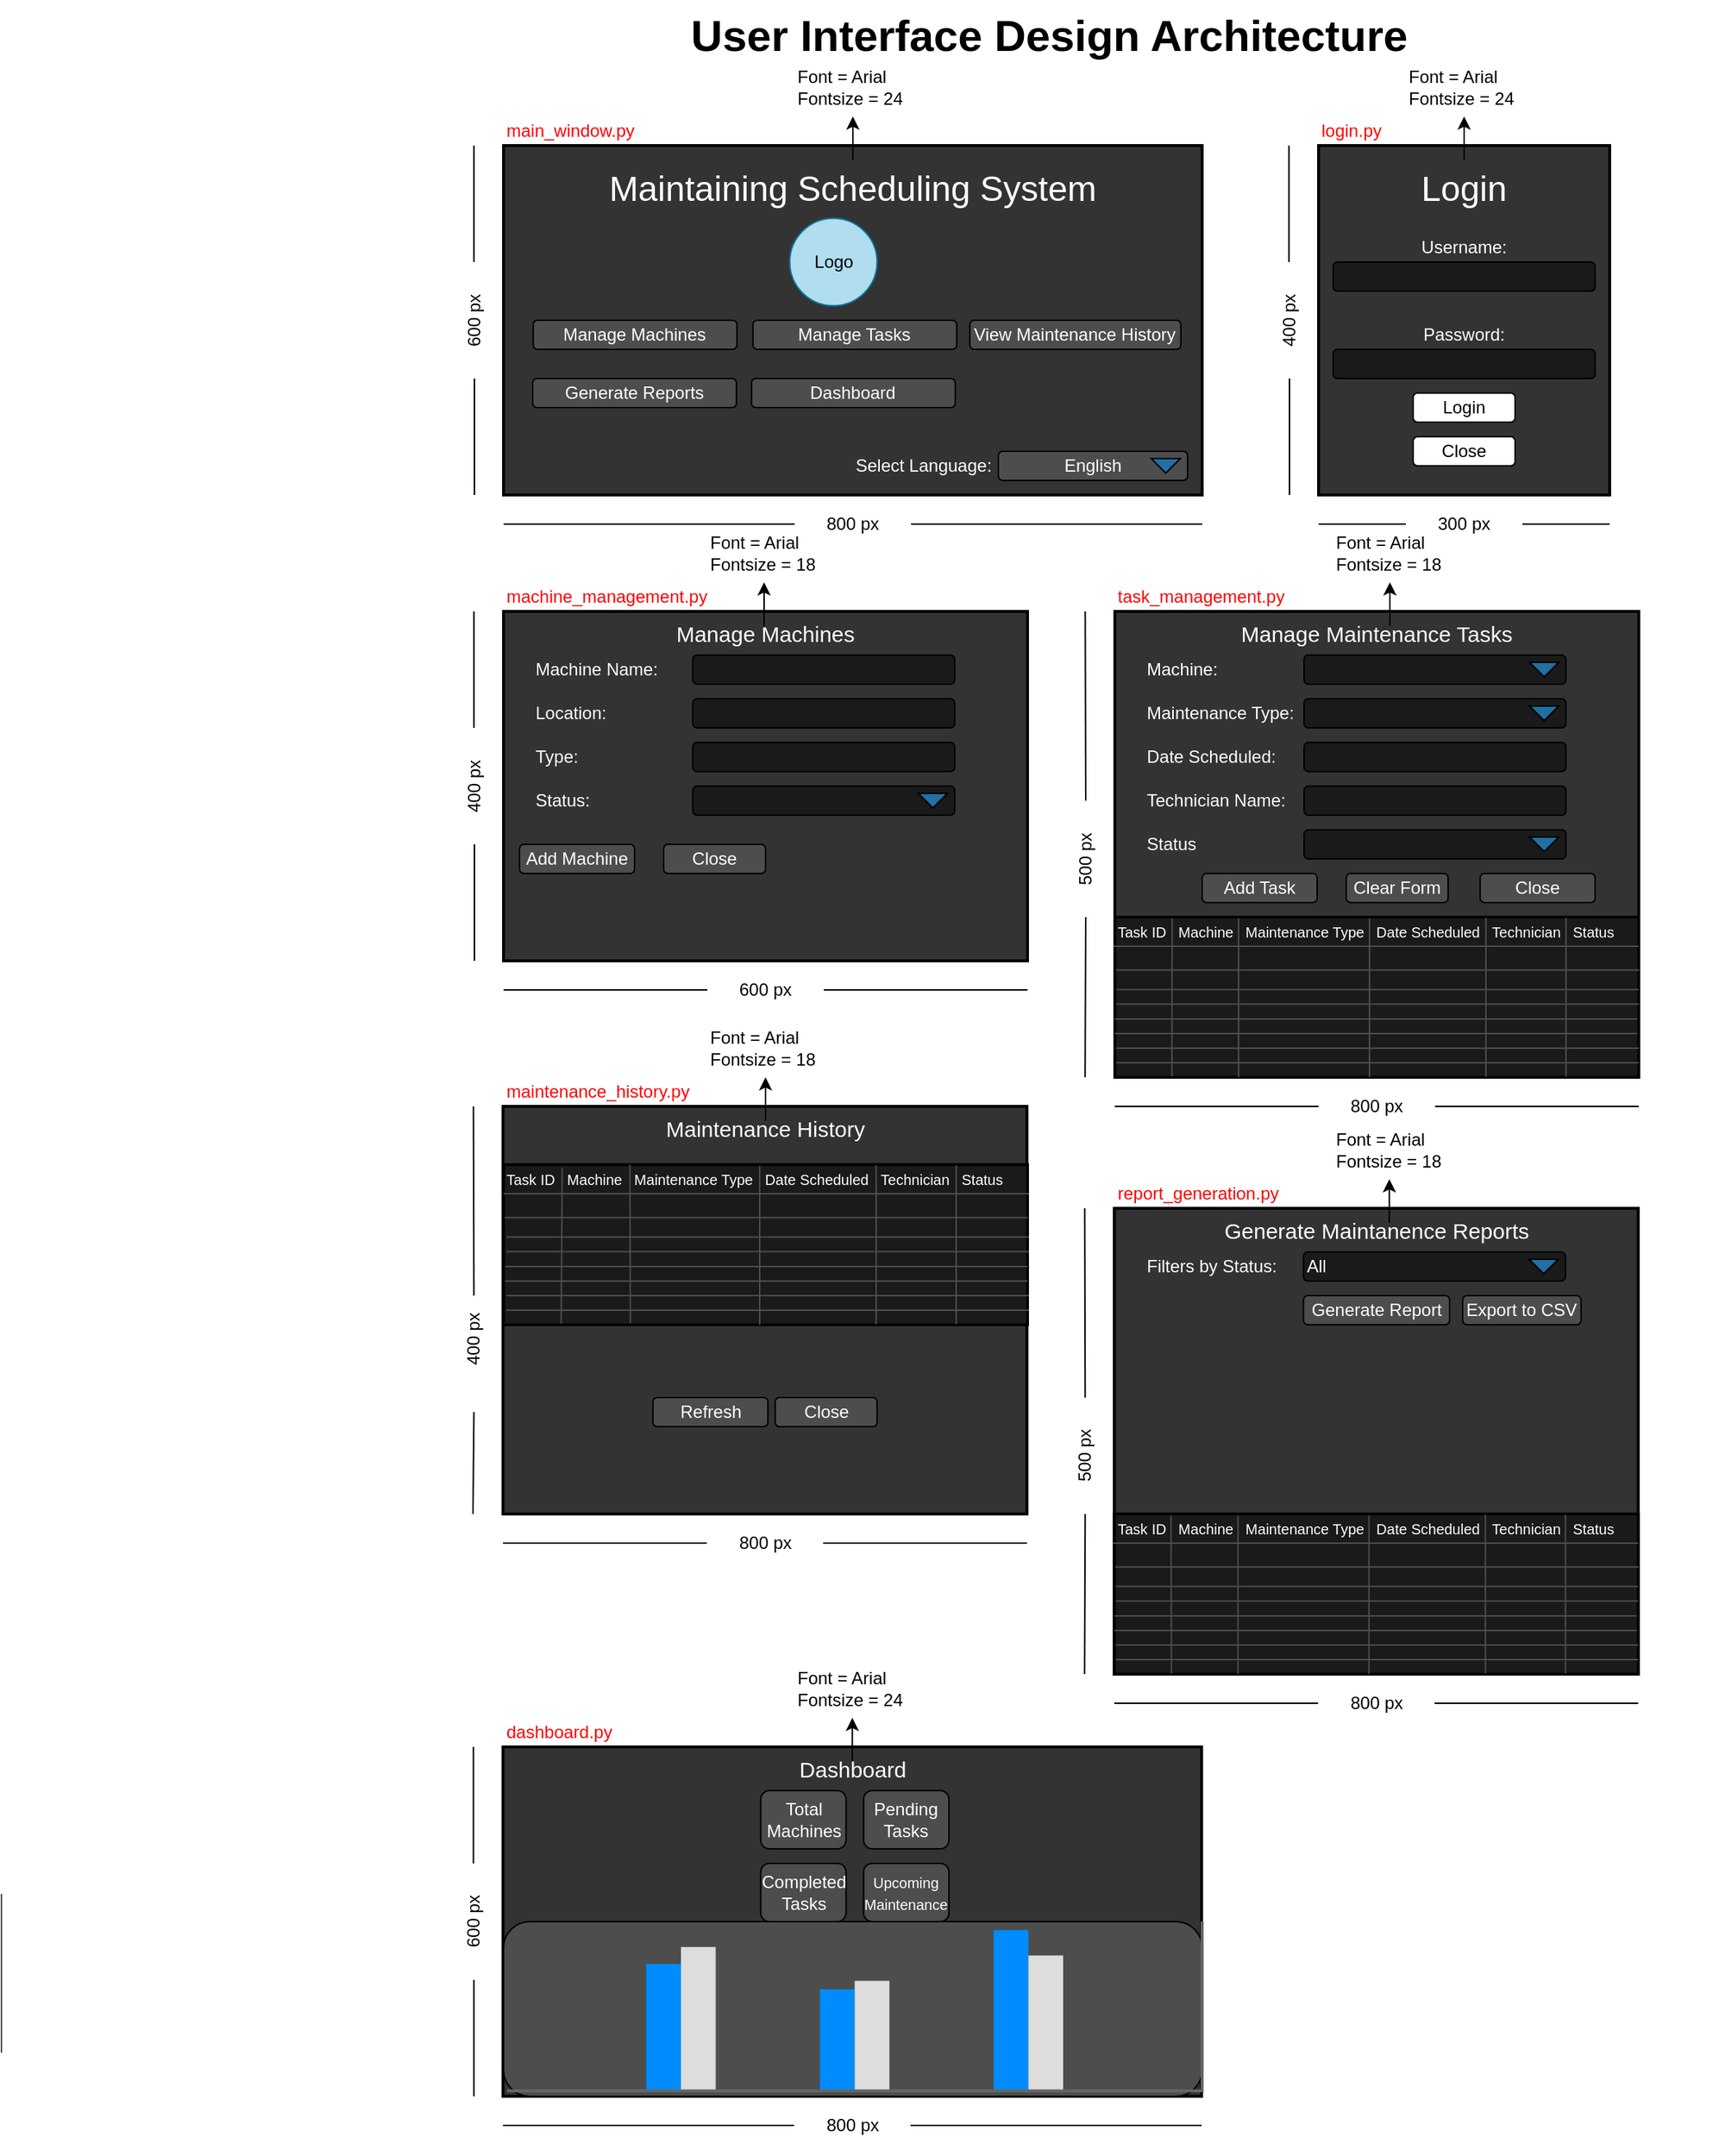 <mxfile version="24.7.17">
  <diagram name="Page-1" id="6pfTi9JxywN9Y2Y83B96">
    <mxGraphModel dx="2420" dy="880" grid="1" gridSize="10" guides="1" tooltips="1" connect="1" arrows="1" fold="1" page="1" pageScale="1" pageWidth="827" pageHeight="1169" math="0" shadow="0">
      <root>
        <mxCell id="0" />
        <mxCell id="1" parent="0" />
        <mxCell id="3" value="" style="whiteSpace=wrap;strokeWidth=2;fillColor=#333333;" parent="1" vertex="1">
          <mxGeometry x="600" y="140" width="200" height="240" as="geometry" />
        </mxCell>
        <mxCell id="6" value="" style="whiteSpace=wrap;strokeWidth=2;fillColor=#333333;" parent="1" vertex="1">
          <mxGeometry x="40" y="140" width="480" height="240" as="geometry" />
        </mxCell>
        <mxCell id="zzU0FpkwpjBy34qVgAPe-39" value="&lt;font style=&quot;font-size: 24px;&quot;&gt;Maintaining Scheduling System&lt;/font&gt;" style="text;html=1;align=center;verticalAlign=middle;whiteSpace=wrap;rounded=0;fontColor=#FFFFFF;" vertex="1" parent="1">
          <mxGeometry x="40" y="150" width="480" height="40" as="geometry" />
        </mxCell>
        <mxCell id="zzU0FpkwpjBy34qVgAPe-40" value="&lt;font color=&quot;#ffffff&quot;&gt;Manage Machines&lt;/font&gt;" style="rounded=1;whiteSpace=wrap;html=1;fillColor=#4D4D4D;" vertex="1" parent="1">
          <mxGeometry x="60.36" y="260" width="140" height="20" as="geometry" />
        </mxCell>
        <mxCell id="zzU0FpkwpjBy34qVgAPe-43" value="&lt;font color=&quot;#ffffff&quot;&gt;Manage Tasks&lt;/font&gt;" style="rounded=1;whiteSpace=wrap;html=1;fillColor=#4D4D4D;" vertex="1" parent="1">
          <mxGeometry x="211.36" y="260" width="140" height="20" as="geometry" />
        </mxCell>
        <mxCell id="zzU0FpkwpjBy34qVgAPe-44" value="&lt;font color=&quot;#ffffff&quot;&gt;View Maintenance History&lt;/font&gt;" style="rounded=1;whiteSpace=wrap;html=1;fillColor=#4D4D4D;" vertex="1" parent="1">
          <mxGeometry x="360.36" y="260" width="145" height="20" as="geometry" />
        </mxCell>
        <mxCell id="zzU0FpkwpjBy34qVgAPe-45" value="" style="endArrow=classic;html=1;rounded=0;" edge="1" parent="1" source="zzU0FpkwpjBy34qVgAPe-39">
          <mxGeometry width="50" height="50" relative="1" as="geometry">
            <mxPoint x="230" y="130" as="sourcePoint" />
            <mxPoint x="280" y="120" as="targetPoint" />
          </mxGeometry>
        </mxCell>
        <mxCell id="zzU0FpkwpjBy34qVgAPe-46" value="Font = Arial&lt;div&gt;Fontsize = 24&lt;/div&gt;" style="text;html=1;align=left;verticalAlign=middle;whiteSpace=wrap;rounded=0;" vertex="1" parent="1">
          <mxGeometry x="240" y="80" width="80" height="40" as="geometry" />
        </mxCell>
        <mxCell id="zzU0FpkwpjBy34qVgAPe-47" value="&lt;font style=&quot;font-size: 24px;&quot;&gt;Login&lt;/font&gt;" style="text;html=1;align=center;verticalAlign=middle;whiteSpace=wrap;rounded=0;fontColor=#FFFFFF;" vertex="1" parent="1">
          <mxGeometry x="600" y="150" width="200" height="40" as="geometry" />
        </mxCell>
        <mxCell id="zzU0FpkwpjBy34qVgAPe-49" value="" style="rounded=1;whiteSpace=wrap;html=1;fillColor=#1A1A1A;" vertex="1" parent="1">
          <mxGeometry x="610" y="220" width="180" height="20" as="geometry" />
        </mxCell>
        <mxCell id="zzU0FpkwpjBy34qVgAPe-50" value="&lt;div style=&quot;&quot;&gt;Password:&lt;/div&gt;" style="text;html=1;align=center;verticalAlign=middle;whiteSpace=wrap;rounded=0;fontColor=#FFFFFF;" vertex="1" parent="1">
          <mxGeometry x="600" y="260" width="200" height="20" as="geometry" />
        </mxCell>
        <mxCell id="zzU0FpkwpjBy34qVgAPe-51" value="" style="rounded=1;whiteSpace=wrap;html=1;fillColor=#1A1A1A;" vertex="1" parent="1">
          <mxGeometry x="610" y="280" width="180" height="20" as="geometry" />
        </mxCell>
        <mxCell id="zzU0FpkwpjBy34qVgAPe-52" value="&lt;div style=&quot;&quot;&gt;Username:&lt;/div&gt;" style="text;html=1;align=center;verticalAlign=middle;whiteSpace=wrap;rounded=0;fontColor=#FFFFFF;" vertex="1" parent="1">
          <mxGeometry x="600" y="200" width="200" height="20" as="geometry" />
        </mxCell>
        <mxCell id="zzU0FpkwpjBy34qVgAPe-53" value="Login" style="rounded=1;whiteSpace=wrap;html=1;" vertex="1" parent="1">
          <mxGeometry x="665" y="310" width="70" height="20" as="geometry" />
        </mxCell>
        <mxCell id="zzU0FpkwpjBy34qVgAPe-54" value="Close" style="rounded=1;whiteSpace=wrap;html=1;" vertex="1" parent="1">
          <mxGeometry x="665" y="340" width="70" height="20" as="geometry" />
        </mxCell>
        <mxCell id="zzU0FpkwpjBy34qVgAPe-55" value="" style="endArrow=none;html=1;rounded=0;" edge="1" parent="1">
          <mxGeometry width="50" height="50" relative="1" as="geometry">
            <mxPoint x="40" y="400" as="sourcePoint" />
            <mxPoint x="240" y="400" as="targetPoint" />
          </mxGeometry>
        </mxCell>
        <mxCell id="zzU0FpkwpjBy34qVgAPe-56" value="" style="endArrow=none;html=1;rounded=0;" edge="1" parent="1">
          <mxGeometry width="50" height="50" relative="1" as="geometry">
            <mxPoint x="320" y="400" as="sourcePoint" />
            <mxPoint x="520" y="400" as="targetPoint" />
          </mxGeometry>
        </mxCell>
        <mxCell id="zzU0FpkwpjBy34qVgAPe-57" value="800 px" style="text;html=1;align=center;verticalAlign=middle;whiteSpace=wrap;rounded=0;" vertex="1" parent="1">
          <mxGeometry x="240" y="380" width="80" height="40" as="geometry" />
        </mxCell>
        <mxCell id="zzU0FpkwpjBy34qVgAPe-58" value="" style="endArrow=none;html=1;rounded=0;entryX=0;entryY=0.5;entryDx=0;entryDy=0;" edge="1" parent="1" target="zzU0FpkwpjBy34qVgAPe-60">
          <mxGeometry width="50" height="50" relative="1" as="geometry">
            <mxPoint x="20" y="380" as="sourcePoint" />
            <mxPoint x="230" y="470" as="targetPoint" />
            <Array as="points" />
          </mxGeometry>
        </mxCell>
        <mxCell id="zzU0FpkwpjBy34qVgAPe-60" value="600 px" style="text;html=1;align=center;verticalAlign=middle;whiteSpace=wrap;rounded=0;rotation=-90;" vertex="1" parent="1">
          <mxGeometry x="-20" y="240" width="80" height="40" as="geometry" />
        </mxCell>
        <mxCell id="zzU0FpkwpjBy34qVgAPe-61" value="" style="endArrow=none;html=1;rounded=0;entryX=0;entryY=0.5;entryDx=0;entryDy=0;" edge="1" parent="1">
          <mxGeometry width="50" height="50" relative="1" as="geometry">
            <mxPoint x="19.66" y="220" as="sourcePoint" />
            <mxPoint x="19.66" y="140" as="targetPoint" />
          </mxGeometry>
        </mxCell>
        <mxCell id="zzU0FpkwpjBy34qVgAPe-62" value="" style="endArrow=none;html=1;rounded=0;entryX=0;entryY=0.5;entryDx=0;entryDy=0;" edge="1" parent="1" target="zzU0FpkwpjBy34qVgAPe-63">
          <mxGeometry width="50" height="50" relative="1" as="geometry">
            <mxPoint x="580" y="380" as="sourcePoint" />
            <mxPoint x="790" y="470" as="targetPoint" />
            <Array as="points" />
          </mxGeometry>
        </mxCell>
        <mxCell id="zzU0FpkwpjBy34qVgAPe-63" value="400 px" style="text;html=1;align=center;verticalAlign=middle;whiteSpace=wrap;rounded=0;rotation=-90;" vertex="1" parent="1">
          <mxGeometry x="540" y="240" width="80" height="40" as="geometry" />
        </mxCell>
        <mxCell id="zzU0FpkwpjBy34qVgAPe-64" value="" style="endArrow=none;html=1;rounded=0;entryX=0;entryY=0.5;entryDx=0;entryDy=0;" edge="1" parent="1">
          <mxGeometry width="50" height="50" relative="1" as="geometry">
            <mxPoint x="579.66" y="220" as="sourcePoint" />
            <mxPoint x="579.66" y="140" as="targetPoint" />
          </mxGeometry>
        </mxCell>
        <mxCell id="zzU0FpkwpjBy34qVgAPe-65" value="" style="endArrow=none;html=1;rounded=0;" edge="1" parent="1">
          <mxGeometry width="50" height="50" relative="1" as="geometry">
            <mxPoint x="600" y="400" as="sourcePoint" />
            <mxPoint x="660" y="400" as="targetPoint" />
          </mxGeometry>
        </mxCell>
        <mxCell id="zzU0FpkwpjBy34qVgAPe-66" value="" style="endArrow=none;html=1;rounded=0;" edge="1" parent="1">
          <mxGeometry width="50" height="50" relative="1" as="geometry">
            <mxPoint x="740" y="400" as="sourcePoint" />
            <mxPoint x="800" y="400" as="targetPoint" />
          </mxGeometry>
        </mxCell>
        <mxCell id="zzU0FpkwpjBy34qVgAPe-67" value="300 px" style="text;html=1;align=center;verticalAlign=middle;whiteSpace=wrap;rounded=0;" vertex="1" parent="1">
          <mxGeometry x="660" y="380" width="80" height="40" as="geometry" />
        </mxCell>
        <mxCell id="zzU0FpkwpjBy34qVgAPe-68" value="" style="whiteSpace=wrap;strokeWidth=2;fillColor=#333333;" vertex="1" parent="1">
          <mxGeometry x="40" y="460" width="360" height="240" as="geometry" />
        </mxCell>
        <mxCell id="zzU0FpkwpjBy34qVgAPe-70" value="" style="rounded=1;whiteSpace=wrap;html=1;fillColor=#1A1A1A;" vertex="1" parent="1">
          <mxGeometry x="170" y="490" width="180" height="20" as="geometry" />
        </mxCell>
        <mxCell id="zzU0FpkwpjBy34qVgAPe-73" value="&lt;div style=&quot;&quot;&gt;Machine Name:&lt;/div&gt;" style="text;html=1;align=left;verticalAlign=middle;whiteSpace=wrap;rounded=0;fontColor=#FFFFFF;" vertex="1" parent="1">
          <mxGeometry x="60" y="490" width="90" height="20" as="geometry" />
        </mxCell>
        <mxCell id="zzU0FpkwpjBy34qVgAPe-76" value="" style="endArrow=none;html=1;rounded=0;entryX=0;entryY=0.5;entryDx=0;entryDy=0;" edge="1" parent="1" target="zzU0FpkwpjBy34qVgAPe-77">
          <mxGeometry width="50" height="50" relative="1" as="geometry">
            <mxPoint x="20" y="700" as="sourcePoint" />
            <mxPoint x="230" y="790" as="targetPoint" />
            <Array as="points" />
          </mxGeometry>
        </mxCell>
        <mxCell id="zzU0FpkwpjBy34qVgAPe-77" value="400 px" style="text;html=1;align=center;verticalAlign=middle;whiteSpace=wrap;rounded=0;rotation=-90;" vertex="1" parent="1">
          <mxGeometry x="-20" y="560" width="80" height="40" as="geometry" />
        </mxCell>
        <mxCell id="zzU0FpkwpjBy34qVgAPe-78" value="" style="endArrow=none;html=1;rounded=0;entryX=0;entryY=0.5;entryDx=0;entryDy=0;" edge="1" parent="1">
          <mxGeometry width="50" height="50" relative="1" as="geometry">
            <mxPoint x="19.66" y="540" as="sourcePoint" />
            <mxPoint x="19.66" y="460" as="targetPoint" />
          </mxGeometry>
        </mxCell>
        <mxCell id="zzU0FpkwpjBy34qVgAPe-79" value="" style="endArrow=none;html=1;rounded=0;entryX=0;entryY=0.5;entryDx=0;entryDy=0;" edge="1" parent="1" target="zzU0FpkwpjBy34qVgAPe-81">
          <mxGeometry width="50" height="50" relative="1" as="geometry">
            <mxPoint x="40" y="720" as="sourcePoint" />
            <mxPoint x="160" y="720" as="targetPoint" />
          </mxGeometry>
        </mxCell>
        <mxCell id="zzU0FpkwpjBy34qVgAPe-80" value="" style="endArrow=none;html=1;rounded=0;entryX=1;entryY=0.5;entryDx=0;entryDy=0;" edge="1" parent="1" target="zzU0FpkwpjBy34qVgAPe-81">
          <mxGeometry width="50" height="50" relative="1" as="geometry">
            <mxPoint x="280" y="720" as="sourcePoint" />
            <mxPoint x="280" y="720" as="targetPoint" />
            <Array as="points">
              <mxPoint x="400" y="720" />
            </Array>
          </mxGeometry>
        </mxCell>
        <mxCell id="zzU0FpkwpjBy34qVgAPe-81" value="600 px" style="text;html=1;align=center;verticalAlign=middle;whiteSpace=wrap;rounded=0;" vertex="1" parent="1">
          <mxGeometry x="180" y="700" width="80" height="40" as="geometry" />
        </mxCell>
        <mxCell id="zzU0FpkwpjBy34qVgAPe-82" value="" style="rounded=1;whiteSpace=wrap;html=1;fillColor=#1A1A1A;" vertex="1" parent="1">
          <mxGeometry x="170" y="520" width="180" height="20" as="geometry" />
        </mxCell>
        <mxCell id="zzU0FpkwpjBy34qVgAPe-83" value="&lt;div style=&quot;&quot;&gt;Location:&lt;/div&gt;" style="text;html=1;align=left;verticalAlign=middle;whiteSpace=wrap;rounded=0;fontColor=#FFFFFF;" vertex="1" parent="1">
          <mxGeometry x="60" y="520" width="90" height="20" as="geometry" />
        </mxCell>
        <mxCell id="zzU0FpkwpjBy34qVgAPe-84" value="" style="rounded=1;whiteSpace=wrap;html=1;fillColor=#1A1A1A;" vertex="1" parent="1">
          <mxGeometry x="170" y="550" width="180" height="20" as="geometry" />
        </mxCell>
        <mxCell id="zzU0FpkwpjBy34qVgAPe-85" value="&lt;div style=&quot;&quot;&gt;Type:&lt;/div&gt;" style="text;html=1;align=left;verticalAlign=middle;whiteSpace=wrap;rounded=0;fontColor=#FFFFFF;" vertex="1" parent="1">
          <mxGeometry x="60" y="550" width="90" height="20" as="geometry" />
        </mxCell>
        <mxCell id="zzU0FpkwpjBy34qVgAPe-86" value="" style="rounded=1;whiteSpace=wrap;html=1;fillColor=#1A1A1A;" vertex="1" parent="1">
          <mxGeometry x="170" y="580" width="180" height="20" as="geometry" />
        </mxCell>
        <mxCell id="zzU0FpkwpjBy34qVgAPe-87" value="&lt;div style=&quot;&quot;&gt;Status:&lt;/div&gt;" style="text;html=1;align=left;verticalAlign=middle;whiteSpace=wrap;rounded=0;fontColor=#FFFFFF;" vertex="1" parent="1">
          <mxGeometry x="60" y="580" width="90" height="20" as="geometry" />
        </mxCell>
        <mxCell id="zzU0FpkwpjBy34qVgAPe-88" value="" style="triangle;whiteSpace=wrap;html=1;rotation=90;fillColor=#2170a1;" vertex="1" parent="1">
          <mxGeometry x="330" y="580" width="10" height="20" as="geometry" />
        </mxCell>
        <mxCell id="zzU0FpkwpjBy34qVgAPe-92" value="&lt;font color=&quot;#ffffff&quot;&gt;Add Machine&lt;/font&gt;" style="rounded=1;whiteSpace=wrap;html=1;fillColor=#4D4D4D;" vertex="1" parent="1">
          <mxGeometry x="51" y="620" width="79" height="20" as="geometry" />
        </mxCell>
        <mxCell id="zzU0FpkwpjBy34qVgAPe-93" value="&lt;font color=&quot;#ffffff&quot;&gt;Close&lt;/font&gt;" style="rounded=1;whiteSpace=wrap;html=1;fillColor=#4D4D4D;" vertex="1" parent="1">
          <mxGeometry x="150" y="620" width="70" height="20" as="geometry" />
        </mxCell>
        <mxCell id="zzU0FpkwpjBy34qVgAPe-94" value="" style="endArrow=classic;html=1;rounded=0;" edge="1" parent="1">
          <mxGeometry width="50" height="50" relative="1" as="geometry">
            <mxPoint x="700" y="150" as="sourcePoint" />
            <mxPoint x="700" y="120" as="targetPoint" />
          </mxGeometry>
        </mxCell>
        <mxCell id="zzU0FpkwpjBy34qVgAPe-95" value="Font = Arial&lt;div&gt;Fontsize = 24&lt;/div&gt;" style="text;html=1;align=left;verticalAlign=middle;whiteSpace=wrap;rounded=0;" vertex="1" parent="1">
          <mxGeometry x="660" y="80" width="80" height="40" as="geometry" />
        </mxCell>
        <mxCell id="zzU0FpkwpjBy34qVgAPe-96" value="&lt;h1 style=&quot;margin-top: 0px;&quot;&gt;&lt;font style=&quot;font-size: 30px;&quot;&gt;User Interface Design Architecture&lt;/font&gt;&lt;/h1&gt;" style="text;html=1;whiteSpace=wrap;overflow=hidden;rounded=0;align=center;" vertex="1" parent="1">
          <mxGeometry x="10" y="40" width="810" height="40" as="geometry" />
        </mxCell>
        <mxCell id="zzU0FpkwpjBy34qVgAPe-98" value="&lt;font color=&quot;#ff0000&quot;&gt;main_window.py&lt;/font&gt;" style="text;html=1;align=left;verticalAlign=middle;whiteSpace=wrap;rounded=0;" vertex="1" parent="1">
          <mxGeometry x="40" y="110" width="80" height="40" as="geometry" />
        </mxCell>
        <mxCell id="zzU0FpkwpjBy34qVgAPe-99" value="&lt;font color=&quot;#ff0000&quot;&gt;login.py&lt;/font&gt;" style="text;html=1;align=left;verticalAlign=middle;whiteSpace=wrap;rounded=0;" vertex="1" parent="1">
          <mxGeometry x="600" y="110" width="80" height="40" as="geometry" />
        </mxCell>
        <mxCell id="zzU0FpkwpjBy34qVgAPe-100" value="&lt;font color=&quot;#ff0000&quot;&gt;machine_management.py&lt;/font&gt;" style="text;html=1;align=left;verticalAlign=middle;whiteSpace=wrap;rounded=0;" vertex="1" parent="1">
          <mxGeometry x="40" y="430" width="160" height="40" as="geometry" />
        </mxCell>
        <mxCell id="zzU0FpkwpjBy34qVgAPe-101" value="" style="whiteSpace=wrap;strokeWidth=2;fillColor=#333333;" vertex="1" parent="1">
          <mxGeometry x="460" y="460" width="360" height="320" as="geometry" />
        </mxCell>
        <mxCell id="zzU0FpkwpjBy34qVgAPe-102" value="" style="rounded=1;whiteSpace=wrap;html=1;fillColor=#1A1A1A;" vertex="1" parent="1">
          <mxGeometry x="590" y="490" width="180" height="20" as="geometry" />
        </mxCell>
        <mxCell id="zzU0FpkwpjBy34qVgAPe-103" value="&lt;div style=&quot;&quot;&gt;Machine:&lt;/div&gt;" style="text;html=1;align=left;verticalAlign=middle;whiteSpace=wrap;rounded=0;fontColor=#FFFFFF;" vertex="1" parent="1">
          <mxGeometry x="480" y="490" width="90" height="20" as="geometry" />
        </mxCell>
        <mxCell id="zzU0FpkwpjBy34qVgAPe-104" value="" style="endArrow=none;html=1;rounded=0;entryX=0;entryY=0.5;entryDx=0;entryDy=0;" edge="1" parent="1" target="zzU0FpkwpjBy34qVgAPe-118">
          <mxGeometry width="50" height="50" relative="1" as="geometry">
            <mxPoint x="439.58" y="780" as="sourcePoint" />
            <mxPoint x="439.58" y="700" as="targetPoint" />
            <Array as="points" />
          </mxGeometry>
        </mxCell>
        <mxCell id="zzU0FpkwpjBy34qVgAPe-105" value="" style="endArrow=none;html=1;rounded=0;entryX=0;entryY=0.5;entryDx=0;entryDy=0;exitX=1;exitY=0.5;exitDx=0;exitDy=0;" edge="1" parent="1" source="zzU0FpkwpjBy34qVgAPe-118">
          <mxGeometry width="50" height="50" relative="1" as="geometry">
            <mxPoint x="439.66" y="540" as="sourcePoint" />
            <mxPoint x="439.66" y="460" as="targetPoint" />
          </mxGeometry>
        </mxCell>
        <mxCell id="zzU0FpkwpjBy34qVgAPe-106" value="" style="endArrow=none;html=1;rounded=0;entryX=0;entryY=0.5;entryDx=0;entryDy=0;" edge="1" parent="1">
          <mxGeometry width="50" height="50" relative="1" as="geometry">
            <mxPoint x="460" y="800" as="sourcePoint" />
            <mxPoint x="600" y="800" as="targetPoint" />
          </mxGeometry>
        </mxCell>
        <mxCell id="zzU0FpkwpjBy34qVgAPe-107" value="" style="endArrow=none;html=1;rounded=0;entryX=1;entryY=0.5;entryDx=0;entryDy=0;" edge="1" parent="1">
          <mxGeometry width="50" height="50" relative="1" as="geometry">
            <mxPoint x="700" y="800" as="sourcePoint" />
            <mxPoint x="680" y="800" as="targetPoint" />
            <Array as="points">
              <mxPoint x="820" y="800" />
            </Array>
          </mxGeometry>
        </mxCell>
        <mxCell id="zzU0FpkwpjBy34qVgAPe-108" value="" style="rounded=1;whiteSpace=wrap;html=1;fillColor=#1A1A1A;" vertex="1" parent="1">
          <mxGeometry x="590" y="520" width="180" height="20" as="geometry" />
        </mxCell>
        <mxCell id="zzU0FpkwpjBy34qVgAPe-109" value="&lt;div style=&quot;&quot;&gt;Maintenance Type:&lt;/div&gt;" style="text;html=1;align=left;verticalAlign=middle;whiteSpace=wrap;rounded=0;fontColor=#FFFFFF;" vertex="1" parent="1">
          <mxGeometry x="480" y="520" width="110" height="20" as="geometry" />
        </mxCell>
        <mxCell id="zzU0FpkwpjBy34qVgAPe-110" value="" style="rounded=1;whiteSpace=wrap;html=1;fillColor=#1A1A1A;" vertex="1" parent="1">
          <mxGeometry x="590" y="550" width="180" height="20" as="geometry" />
        </mxCell>
        <mxCell id="zzU0FpkwpjBy34qVgAPe-111" value="&lt;div style=&quot;&quot;&gt;Date Scheduled:&lt;/div&gt;" style="text;html=1;align=left;verticalAlign=middle;whiteSpace=wrap;rounded=0;fontColor=#FFFFFF;" vertex="1" parent="1">
          <mxGeometry x="480" y="550" width="100" height="20" as="geometry" />
        </mxCell>
        <mxCell id="zzU0FpkwpjBy34qVgAPe-112" value="" style="rounded=1;whiteSpace=wrap;html=1;fillColor=#1A1A1A;" vertex="1" parent="1">
          <mxGeometry x="590" y="580" width="180" height="20" as="geometry" />
        </mxCell>
        <mxCell id="zzU0FpkwpjBy34qVgAPe-113" value="&lt;div style=&quot;&quot;&gt;Technician Name:&lt;/div&gt;" style="text;html=1;align=left;verticalAlign=middle;whiteSpace=wrap;rounded=0;fontColor=#FFFFFF;" vertex="1" parent="1">
          <mxGeometry x="480" y="580" width="100" height="20" as="geometry" />
        </mxCell>
        <mxCell id="zzU0FpkwpjBy34qVgAPe-115" value="&lt;font color=&quot;#ffffff&quot;&gt;Add Task&lt;/font&gt;" style="rounded=1;whiteSpace=wrap;html=1;fillColor=#4D4D4D;" vertex="1" parent="1">
          <mxGeometry x="520" y="640" width="79" height="20" as="geometry" />
        </mxCell>
        <mxCell id="zzU0FpkwpjBy34qVgAPe-116" value="&lt;font color=&quot;#ffffff&quot;&gt;Clear Form&lt;/font&gt;" style="rounded=1;whiteSpace=wrap;html=1;fillColor=#4D4D4D;" vertex="1" parent="1">
          <mxGeometry x="619" y="640" width="70" height="20" as="geometry" />
        </mxCell>
        <mxCell id="zzU0FpkwpjBy34qVgAPe-117" value="&lt;font color=&quot;#ff0000&quot;&gt;task_management.py&lt;/font&gt;" style="text;html=1;align=left;verticalAlign=middle;whiteSpace=wrap;rounded=0;" vertex="1" parent="1">
          <mxGeometry x="460" y="430" width="160" height="40" as="geometry" />
        </mxCell>
        <mxCell id="zzU0FpkwpjBy34qVgAPe-118" value="500 px" style="text;html=1;align=center;verticalAlign=middle;whiteSpace=wrap;rounded=0;rotation=-90;" vertex="1" parent="1">
          <mxGeometry x="400" y="610" width="80" height="40" as="geometry" />
        </mxCell>
        <mxCell id="zzU0FpkwpjBy34qVgAPe-119" value="800 px" style="text;html=1;align=center;verticalAlign=middle;whiteSpace=wrap;rounded=0;rotation=0;" vertex="1" parent="1">
          <mxGeometry x="600" y="780" width="80" height="40" as="geometry" />
        </mxCell>
        <mxCell id="zzU0FpkwpjBy34qVgAPe-120" value="&lt;font color=&quot;#ffffff&quot;&gt;Close&lt;/font&gt;" style="rounded=1;whiteSpace=wrap;html=1;fillColor=#4D4D4D;" vertex="1" parent="1">
          <mxGeometry x="711" y="640" width="79" height="20" as="geometry" />
        </mxCell>
        <mxCell id="zzU0FpkwpjBy34qVgAPe-239" value="" style="triangle;whiteSpace=wrap;html=1;rotation=90;fillColor=#2170a1;" vertex="1" parent="1">
          <mxGeometry x="750" y="490" width="10" height="20" as="geometry" />
        </mxCell>
        <mxCell id="zzU0FpkwpjBy34qVgAPe-240" value="" style="triangle;whiteSpace=wrap;html=1;rotation=90;fillColor=#2170a1;" vertex="1" parent="1">
          <mxGeometry x="750" y="520" width="10" height="20" as="geometry" />
        </mxCell>
        <mxCell id="zzU0FpkwpjBy34qVgAPe-241" value="" style="rounded=1;whiteSpace=wrap;html=1;fillColor=#1A1A1A;" vertex="1" parent="1">
          <mxGeometry x="590" y="610" width="180" height="20" as="geometry" />
        </mxCell>
        <mxCell id="zzU0FpkwpjBy34qVgAPe-242" value="&lt;div style=&quot;&quot;&gt;Status&lt;/div&gt;" style="text;html=1;align=left;verticalAlign=middle;whiteSpace=wrap;rounded=0;fontColor=#FFFFFF;" vertex="1" parent="1">
          <mxGeometry x="480" y="610" width="100" height="20" as="geometry" />
        </mxCell>
        <mxCell id="zzU0FpkwpjBy34qVgAPe-243" value="" style="triangle;whiteSpace=wrap;html=1;rotation=90;fillColor=#2170a1;" vertex="1" parent="1">
          <mxGeometry x="750" y="610" width="10" height="20" as="geometry" />
        </mxCell>
        <mxCell id="zzU0FpkwpjBy34qVgAPe-246" value="" style="whiteSpace=wrap;strokeWidth=2;fillColor=#1A1A1A;" vertex="1" parent="1">
          <mxGeometry x="460" y="670" width="360" height="110" as="geometry" />
        </mxCell>
        <mxCell id="zzU0FpkwpjBy34qVgAPe-247" value="" style="endArrow=none;html=1;rounded=0;entryX=1;entryY=0.5;entryDx=0;entryDy=0;strokeColor=#4D4D4D;" edge="1" parent="1">
          <mxGeometry width="50" height="50" relative="1" as="geometry">
            <mxPoint x="479" y="690" as="sourcePoint" />
            <mxPoint x="459" y="690" as="targetPoint" />
            <Array as="points">
              <mxPoint x="820" y="690" />
            </Array>
          </mxGeometry>
        </mxCell>
        <mxCell id="zzU0FpkwpjBy34qVgAPe-248" value="&lt;div style=&quot;&quot;&gt;&lt;font style=&quot;font-size: 10px;&quot;&gt;Task ID&amp;nbsp; &amp;nbsp;Machine&amp;nbsp; &amp;nbsp;Maintenance Type&amp;nbsp; &amp;nbsp;Date Scheduled&amp;nbsp; &amp;nbsp;Technician&amp;nbsp; &amp;nbsp;Status&lt;/font&gt;&lt;/div&gt;" style="text;html=1;align=left;verticalAlign=middle;whiteSpace=wrap;rounded=0;fontColor=#FFFFFF;" vertex="1" parent="1">
          <mxGeometry x="460" y="670" width="410" height="20" as="geometry" />
        </mxCell>
        <mxCell id="zzU0FpkwpjBy34qVgAPe-250" value="" style="endArrow=none;html=1;rounded=0;entryX=0.109;entryY=0.996;entryDx=0;entryDy=0;exitX=0.096;exitY=0.04;exitDx=0;exitDy=0;exitPerimeter=0;entryPerimeter=0;strokeColor=#4D4D4D;" edge="1" parent="1" source="zzU0FpkwpjBy34qVgAPe-248" target="zzU0FpkwpjBy34qVgAPe-246">
          <mxGeometry width="50" height="50" relative="1" as="geometry">
            <mxPoint x="470" y="810" as="sourcePoint" />
            <mxPoint x="610" y="810" as="targetPoint" />
          </mxGeometry>
        </mxCell>
        <mxCell id="zzU0FpkwpjBy34qVgAPe-251" value="" style="endArrow=none;html=1;rounded=0;entryX=0.109;entryY=0.996;entryDx=0;entryDy=0;exitX=0.096;exitY=0.04;exitDx=0;exitDy=0;exitPerimeter=0;entryPerimeter=0;strokeColor=#4D4D4D;" edge="1" parent="1">
          <mxGeometry width="50" height="50" relative="1" as="geometry">
            <mxPoint x="545" y="671" as="sourcePoint" />
            <mxPoint x="545" y="780" as="targetPoint" />
          </mxGeometry>
        </mxCell>
        <mxCell id="zzU0FpkwpjBy34qVgAPe-252" value="" style="endArrow=none;html=1;rounded=0;entryX=0.109;entryY=0.996;entryDx=0;entryDy=0;exitX=0.096;exitY=0.04;exitDx=0;exitDy=0;exitPerimeter=0;entryPerimeter=0;strokeColor=#4D4D4D;" edge="1" parent="1">
          <mxGeometry width="50" height="50" relative="1" as="geometry">
            <mxPoint x="635" y="671" as="sourcePoint" />
            <mxPoint x="635" y="780" as="targetPoint" />
          </mxGeometry>
        </mxCell>
        <mxCell id="zzU0FpkwpjBy34qVgAPe-253" value="" style="endArrow=none;html=1;rounded=0;entryX=0.109;entryY=0.996;entryDx=0;entryDy=0;exitX=0.096;exitY=0.04;exitDx=0;exitDy=0;exitPerimeter=0;entryPerimeter=0;strokeColor=#4D4D4D;" edge="1" parent="1">
          <mxGeometry width="50" height="50" relative="1" as="geometry">
            <mxPoint x="715" y="670.5" as="sourcePoint" />
            <mxPoint x="715" y="779.5" as="targetPoint" />
          </mxGeometry>
        </mxCell>
        <mxCell id="zzU0FpkwpjBy34qVgAPe-254" value="" style="endArrow=none;html=1;rounded=0;entryX=0.109;entryY=0.996;entryDx=0;entryDy=0;exitX=0.096;exitY=0.04;exitDx=0;exitDy=0;exitPerimeter=0;entryPerimeter=0;strokeColor=#4D4D4D;" edge="1" parent="1">
          <mxGeometry width="50" height="50" relative="1" as="geometry">
            <mxPoint x="770" y="670.5" as="sourcePoint" />
            <mxPoint x="770" y="779.5" as="targetPoint" />
          </mxGeometry>
        </mxCell>
        <mxCell id="zzU0FpkwpjBy34qVgAPe-255" value="" style="endArrow=none;html=1;rounded=0;entryX=0.002;entryY=0.331;entryDx=0;entryDy=0;exitX=1.001;exitY=0.331;exitDx=0;exitDy=0;exitPerimeter=0;entryPerimeter=0;strokeColor=#4D4D4D;" edge="1" parent="1" source="zzU0FpkwpjBy34qVgAPe-246" target="zzU0FpkwpjBy34qVgAPe-246">
          <mxGeometry width="50" height="50" relative="1" as="geometry">
            <mxPoint x="555" y="681" as="sourcePoint" />
            <mxPoint x="555" y="790" as="targetPoint" />
          </mxGeometry>
        </mxCell>
        <mxCell id="zzU0FpkwpjBy34qVgAPe-256" value="" style="endArrow=none;html=1;rounded=0;entryX=0.002;entryY=0.331;entryDx=0;entryDy=0;exitX=1.001;exitY=0.331;exitDx=0;exitDy=0;exitPerimeter=0;entryPerimeter=0;strokeColor=#4D4D4D;" edge="1" parent="1">
          <mxGeometry width="50" height="50" relative="1" as="geometry">
            <mxPoint x="820" y="719.8" as="sourcePoint" />
            <mxPoint x="461" y="719.8" as="targetPoint" />
          </mxGeometry>
        </mxCell>
        <mxCell id="zzU0FpkwpjBy34qVgAPe-257" value="" style="endArrow=none;html=1;rounded=0;entryX=0.002;entryY=0.331;entryDx=0;entryDy=0;exitX=1.001;exitY=0.331;exitDx=0;exitDy=0;exitPerimeter=0;entryPerimeter=0;strokeColor=#4D4D4D;" edge="1" parent="1">
          <mxGeometry width="50" height="50" relative="1" as="geometry">
            <mxPoint x="820" y="729.8" as="sourcePoint" />
            <mxPoint x="461" y="729.8" as="targetPoint" />
          </mxGeometry>
        </mxCell>
        <mxCell id="zzU0FpkwpjBy34qVgAPe-258" value="" style="endArrow=none;html=1;rounded=0;entryX=0.002;entryY=0.331;entryDx=0;entryDy=0;exitX=1.001;exitY=0.331;exitDx=0;exitDy=0;exitPerimeter=0;entryPerimeter=0;strokeColor=#4D4D4D;" edge="1" parent="1">
          <mxGeometry width="50" height="50" relative="1" as="geometry">
            <mxPoint x="819" y="740" as="sourcePoint" />
            <mxPoint x="460" y="740" as="targetPoint" />
          </mxGeometry>
        </mxCell>
        <mxCell id="zzU0FpkwpjBy34qVgAPe-259" value="" style="endArrow=none;html=1;rounded=0;entryX=0.002;entryY=0.331;entryDx=0;entryDy=0;exitX=1.001;exitY=0.331;exitDx=0;exitDy=0;exitPerimeter=0;entryPerimeter=0;strokeColor=#4D4D4D;" edge="1" parent="1">
          <mxGeometry width="50" height="50" relative="1" as="geometry">
            <mxPoint x="819" y="750" as="sourcePoint" />
            <mxPoint x="460" y="750" as="targetPoint" />
          </mxGeometry>
        </mxCell>
        <mxCell id="zzU0FpkwpjBy34qVgAPe-260" value="" style="endArrow=none;html=1;rounded=0;entryX=0.002;entryY=0.331;entryDx=0;entryDy=0;exitX=1.001;exitY=0.331;exitDx=0;exitDy=0;exitPerimeter=0;entryPerimeter=0;strokeColor=#4D4D4D;" edge="1" parent="1">
          <mxGeometry width="50" height="50" relative="1" as="geometry">
            <mxPoint x="820" y="760" as="sourcePoint" />
            <mxPoint x="461" y="760" as="targetPoint" />
          </mxGeometry>
        </mxCell>
        <mxCell id="zzU0FpkwpjBy34qVgAPe-261" value="" style="endArrow=none;html=1;rounded=0;entryX=0.002;entryY=0.331;entryDx=0;entryDy=0;exitX=1.001;exitY=0.331;exitDx=0;exitDy=0;exitPerimeter=0;entryPerimeter=0;strokeColor=#4D4D4D;" edge="1" parent="1">
          <mxGeometry width="50" height="50" relative="1" as="geometry">
            <mxPoint x="820" y="770" as="sourcePoint" />
            <mxPoint x="461" y="770" as="targetPoint" />
          </mxGeometry>
        </mxCell>
        <mxCell id="zzU0FpkwpjBy34qVgAPe-262" value="" style="whiteSpace=wrap;strokeWidth=2;fillColor=#333333;" vertex="1" parent="1">
          <mxGeometry x="39.64" y="800" width="360" height="280" as="geometry" />
        </mxCell>
        <mxCell id="zzU0FpkwpjBy34qVgAPe-265" value="" style="endArrow=none;html=1;rounded=0;entryX=0;entryY=0.5;entryDx=0;entryDy=0;" edge="1" parent="1">
          <mxGeometry width="50" height="50" relative="1" as="geometry">
            <mxPoint x="19" y="1080" as="sourcePoint" />
            <mxPoint x="19.64" y="1010" as="targetPoint" />
            <Array as="points" />
          </mxGeometry>
        </mxCell>
        <mxCell id="zzU0FpkwpjBy34qVgAPe-266" value="" style="endArrow=none;html=1;rounded=0;entryX=0;entryY=0.5;entryDx=0;entryDy=0;exitX=1;exitY=0.5;exitDx=0;exitDy=0;" edge="1" parent="1">
          <mxGeometry width="50" height="50" relative="1" as="geometry">
            <mxPoint x="19.64" y="930" as="sourcePoint" />
            <mxPoint x="19.3" y="800" as="targetPoint" />
          </mxGeometry>
        </mxCell>
        <mxCell id="zzU0FpkwpjBy34qVgAPe-267" value="" style="endArrow=none;html=1;rounded=0;entryX=0;entryY=0.5;entryDx=0;entryDy=0;" edge="1" parent="1">
          <mxGeometry width="50" height="50" relative="1" as="geometry">
            <mxPoint x="39.64" y="1100" as="sourcePoint" />
            <mxPoint x="179.64" y="1100" as="targetPoint" />
          </mxGeometry>
        </mxCell>
        <mxCell id="zzU0FpkwpjBy34qVgAPe-268" value="" style="endArrow=none;html=1;rounded=0;entryX=1;entryY=0.5;entryDx=0;entryDy=0;" edge="1" parent="1">
          <mxGeometry width="50" height="50" relative="1" as="geometry">
            <mxPoint x="279.64" y="1100" as="sourcePoint" />
            <mxPoint x="259.64" y="1100" as="targetPoint" />
            <Array as="points">
              <mxPoint x="399.64" y="1100" />
            </Array>
          </mxGeometry>
        </mxCell>
        <mxCell id="zzU0FpkwpjBy34qVgAPe-275" value="&lt;font color=&quot;#ffffff&quot;&gt;Refresh&lt;/font&gt;" style="rounded=1;whiteSpace=wrap;html=1;fillColor=#4D4D4D;" vertex="1" parent="1">
          <mxGeometry x="142.64" y="1000" width="79" height="20" as="geometry" />
        </mxCell>
        <mxCell id="zzU0FpkwpjBy34qVgAPe-277" value="&lt;font color=&quot;#ff0000&quot;&gt;maintenance_history.py&lt;/font&gt;" style="text;html=1;align=left;verticalAlign=middle;whiteSpace=wrap;rounded=0;" vertex="1" parent="1">
          <mxGeometry x="39.64" y="770" width="160" height="40" as="geometry" />
        </mxCell>
        <mxCell id="zzU0FpkwpjBy34qVgAPe-278" value="800 px" style="text;html=1;align=center;verticalAlign=middle;whiteSpace=wrap;rounded=0;rotation=0;" vertex="1" parent="1">
          <mxGeometry x="179.64" y="1080" width="80" height="40" as="geometry" />
        </mxCell>
        <mxCell id="zzU0FpkwpjBy34qVgAPe-285" value="" style="whiteSpace=wrap;strokeWidth=2;fillColor=#1A1A1A;" vertex="1" parent="1">
          <mxGeometry x="40.0" y="840" width="360" height="110" as="geometry" />
        </mxCell>
        <mxCell id="zzU0FpkwpjBy34qVgAPe-286" value="" style="endArrow=none;html=1;rounded=0;entryX=1;entryY=0.5;entryDx=0;entryDy=0;strokeColor=#4D4D4D;" edge="1" parent="1">
          <mxGeometry width="50" height="50" relative="1" as="geometry">
            <mxPoint x="60.0" y="860" as="sourcePoint" />
            <mxPoint x="40.0" y="860" as="targetPoint" />
            <Array as="points">
              <mxPoint x="401" y="860" />
            </Array>
          </mxGeometry>
        </mxCell>
        <mxCell id="zzU0FpkwpjBy34qVgAPe-287" value="" style="endArrow=none;html=1;rounded=0;entryX=0.109;entryY=0.996;entryDx=0;entryDy=0;exitX=0.11;exitY=0.975;exitDx=0;exitDy=0;exitPerimeter=0;entryPerimeter=0;strokeColor=#4D4D4D;" edge="1" parent="1">
          <mxGeometry width="50" height="50" relative="1" as="geometry">
            <mxPoint x="79.6" y="949.25" as="sourcePoint" />
            <mxPoint x="80.3" y="842" as="targetPoint" />
          </mxGeometry>
        </mxCell>
        <mxCell id="zzU0FpkwpjBy34qVgAPe-288" value="" style="endArrow=none;html=1;rounded=0;entryX=0.109;entryY=0.996;entryDx=0;entryDy=0;exitX=0.096;exitY=0.04;exitDx=0;exitDy=0;exitPerimeter=0;entryPerimeter=0;strokeColor=#4D4D4D;" edge="1" parent="1">
          <mxGeometry width="50" height="50" relative="1" as="geometry">
            <mxPoint x="-305.0" y="1341" as="sourcePoint" />
            <mxPoint x="-305.0" y="1450" as="targetPoint" />
          </mxGeometry>
        </mxCell>
        <mxCell id="zzU0FpkwpjBy34qVgAPe-289" value="" style="endArrow=none;html=1;rounded=0;entryX=0.109;entryY=0.996;entryDx=0;entryDy=0;exitX=0.096;exitY=0.04;exitDx=0;exitDy=0;exitPerimeter=0;entryPerimeter=0;strokeColor=#4D4D4D;" edge="1" parent="1">
          <mxGeometry width="50" height="50" relative="1" as="geometry">
            <mxPoint x="216.0" y="841" as="sourcePoint" />
            <mxPoint x="216.0" y="950" as="targetPoint" />
          </mxGeometry>
        </mxCell>
        <mxCell id="zzU0FpkwpjBy34qVgAPe-290" value="" style="endArrow=none;html=1;rounded=0;entryX=0.109;entryY=0.996;entryDx=0;entryDy=0;exitX=0.096;exitY=0.04;exitDx=0;exitDy=0;exitPerimeter=0;entryPerimeter=0;strokeColor=#4D4D4D;" edge="1" parent="1">
          <mxGeometry width="50" height="50" relative="1" as="geometry">
            <mxPoint x="296" y="840.5" as="sourcePoint" />
            <mxPoint x="296" y="949.5" as="targetPoint" />
          </mxGeometry>
        </mxCell>
        <mxCell id="zzU0FpkwpjBy34qVgAPe-291" value="" style="endArrow=none;html=1;rounded=0;entryX=0.109;entryY=0.996;entryDx=0;entryDy=0;exitX=0.096;exitY=0.04;exitDx=0;exitDy=0;exitPerimeter=0;entryPerimeter=0;strokeColor=#4D4D4D;" edge="1" parent="1">
          <mxGeometry width="50" height="50" relative="1" as="geometry">
            <mxPoint x="351" y="840.5" as="sourcePoint" />
            <mxPoint x="351" y="949.5" as="targetPoint" />
          </mxGeometry>
        </mxCell>
        <mxCell id="zzU0FpkwpjBy34qVgAPe-292" value="" style="endArrow=none;html=1;rounded=0;entryX=0.002;entryY=0.331;entryDx=0;entryDy=0;exitX=1.001;exitY=0.331;exitDx=0;exitDy=0;exitPerimeter=0;entryPerimeter=0;strokeColor=#4D4D4D;" edge="1" parent="1" source="zzU0FpkwpjBy34qVgAPe-285" target="zzU0FpkwpjBy34qVgAPe-285">
          <mxGeometry width="50" height="50" relative="1" as="geometry">
            <mxPoint x="134.64" y="1021" as="sourcePoint" />
            <mxPoint x="134.64" y="1130" as="targetPoint" />
          </mxGeometry>
        </mxCell>
        <mxCell id="zzU0FpkwpjBy34qVgAPe-293" value="" style="endArrow=none;html=1;rounded=0;entryX=0.002;entryY=0.331;entryDx=0;entryDy=0;exitX=1.001;exitY=0.331;exitDx=0;exitDy=0;exitPerimeter=0;entryPerimeter=0;strokeColor=#4D4D4D;" edge="1" parent="1">
          <mxGeometry width="50" height="50" relative="1" as="geometry">
            <mxPoint x="401" y="889.8" as="sourcePoint" />
            <mxPoint x="42.0" y="889.8" as="targetPoint" />
          </mxGeometry>
        </mxCell>
        <mxCell id="zzU0FpkwpjBy34qVgAPe-294" value="" style="endArrow=none;html=1;rounded=0;entryX=0.002;entryY=0.331;entryDx=0;entryDy=0;exitX=1.001;exitY=0.331;exitDx=0;exitDy=0;exitPerimeter=0;entryPerimeter=0;strokeColor=#4D4D4D;" edge="1" parent="1">
          <mxGeometry width="50" height="50" relative="1" as="geometry">
            <mxPoint x="401" y="899.8" as="sourcePoint" />
            <mxPoint x="42.0" y="899.8" as="targetPoint" />
          </mxGeometry>
        </mxCell>
        <mxCell id="zzU0FpkwpjBy34qVgAPe-295" value="" style="endArrow=none;html=1;rounded=0;entryX=0.002;entryY=0.331;entryDx=0;entryDy=0;exitX=1.001;exitY=0.331;exitDx=0;exitDy=0;exitPerimeter=0;entryPerimeter=0;strokeColor=#4D4D4D;" edge="1" parent="1">
          <mxGeometry width="50" height="50" relative="1" as="geometry">
            <mxPoint x="400" y="910" as="sourcePoint" />
            <mxPoint x="41.0" y="910" as="targetPoint" />
          </mxGeometry>
        </mxCell>
        <mxCell id="zzU0FpkwpjBy34qVgAPe-296" value="" style="endArrow=none;html=1;rounded=0;entryX=0.002;entryY=0.331;entryDx=0;entryDy=0;exitX=1.001;exitY=0.331;exitDx=0;exitDy=0;exitPerimeter=0;entryPerimeter=0;strokeColor=#4D4D4D;" edge="1" parent="1">
          <mxGeometry width="50" height="50" relative="1" as="geometry">
            <mxPoint x="400" y="920" as="sourcePoint" />
            <mxPoint x="41.0" y="920" as="targetPoint" />
          </mxGeometry>
        </mxCell>
        <mxCell id="zzU0FpkwpjBy34qVgAPe-297" value="" style="endArrow=none;html=1;rounded=0;entryX=0.002;entryY=0.331;entryDx=0;entryDy=0;exitX=1.001;exitY=0.331;exitDx=0;exitDy=0;exitPerimeter=0;entryPerimeter=0;strokeColor=#4D4D4D;" edge="1" parent="1">
          <mxGeometry width="50" height="50" relative="1" as="geometry">
            <mxPoint x="401" y="930" as="sourcePoint" />
            <mxPoint x="42.0" y="930" as="targetPoint" />
          </mxGeometry>
        </mxCell>
        <mxCell id="zzU0FpkwpjBy34qVgAPe-298" value="" style="endArrow=none;html=1;rounded=0;entryX=0.002;entryY=0.331;entryDx=0;entryDy=0;exitX=1.001;exitY=0.331;exitDx=0;exitDy=0;exitPerimeter=0;entryPerimeter=0;strokeColor=#4D4D4D;" edge="1" parent="1">
          <mxGeometry width="50" height="50" relative="1" as="geometry">
            <mxPoint x="401" y="940" as="sourcePoint" />
            <mxPoint x="42.0" y="940" as="targetPoint" />
          </mxGeometry>
        </mxCell>
        <mxCell id="zzU0FpkwpjBy34qVgAPe-299" value="400 px" style="text;html=1;align=center;verticalAlign=middle;whiteSpace=wrap;rounded=0;rotation=-90;" vertex="1" parent="1">
          <mxGeometry x="-20.36" y="940" width="80" height="40" as="geometry" />
        </mxCell>
        <mxCell id="zzU0FpkwpjBy34qVgAPe-301" value="&lt;font style=&quot;font-size: 15px;&quot;&gt;Manage Maintenance Tasks&lt;/font&gt;" style="text;html=1;align=center;verticalAlign=middle;whiteSpace=wrap;rounded=0;fontColor=#FFFFFF;" vertex="1" parent="1">
          <mxGeometry x="460" y="460" width="360" height="30" as="geometry" />
        </mxCell>
        <mxCell id="zzU0FpkwpjBy34qVgAPe-302" value="&lt;font style=&quot;font-size: 15px;&quot;&gt;Maintenance History&lt;/font&gt;" style="text;html=1;align=center;verticalAlign=middle;whiteSpace=wrap;rounded=0;fontColor=#FFFFFF;" vertex="1" parent="1">
          <mxGeometry x="39.64" y="800" width="360" height="30" as="geometry" />
        </mxCell>
        <mxCell id="zzU0FpkwpjBy34qVgAPe-303" value="&lt;div style=&quot;&quot;&gt;&lt;font style=&quot;font-size: 10px;&quot;&gt;Task ID&amp;nbsp; &amp;nbsp;Machine&amp;nbsp; &amp;nbsp;Maintenance Type&amp;nbsp; &amp;nbsp;Date Scheduled&amp;nbsp; &amp;nbsp;Technician&amp;nbsp; &amp;nbsp;Status&lt;/font&gt;&lt;/div&gt;" style="text;html=1;align=left;verticalAlign=middle;whiteSpace=wrap;rounded=0;fontColor=#FFFFFF;" vertex="1" parent="1">
          <mxGeometry x="40" y="840" width="410" height="20" as="geometry" />
        </mxCell>
        <mxCell id="zzU0FpkwpjBy34qVgAPe-305" value="" style="endArrow=none;html=1;rounded=0;entryX=0.109;entryY=0.996;entryDx=0;entryDy=0;exitX=0.096;exitY=0.04;exitDx=0;exitDy=0;exitPerimeter=0;entryPerimeter=0;strokeColor=#4D4D4D;" edge="1" parent="1">
          <mxGeometry width="50" height="50" relative="1" as="geometry">
            <mxPoint x="126.79" y="840" as="sourcePoint" />
            <mxPoint x="127.15" y="949" as="targetPoint" />
          </mxGeometry>
        </mxCell>
        <mxCell id="zzU0FpkwpjBy34qVgAPe-308" value="" style="endArrow=classic;html=1;rounded=0;" edge="1" parent="1">
          <mxGeometry width="50" height="50" relative="1" as="geometry">
            <mxPoint x="649" y="470" as="sourcePoint" />
            <mxPoint x="649" y="440" as="targetPoint" />
          </mxGeometry>
        </mxCell>
        <mxCell id="zzU0FpkwpjBy34qVgAPe-309" value="Font = Arial&lt;div&gt;Fontsize = 18&lt;/div&gt;" style="text;html=1;align=left;verticalAlign=middle;whiteSpace=wrap;rounded=0;" vertex="1" parent="1">
          <mxGeometry x="610" y="400" width="80" height="40" as="geometry" />
        </mxCell>
        <mxCell id="zzU0FpkwpjBy34qVgAPe-310" value="" style="endArrow=classic;html=1;rounded=0;" edge="1" parent="1">
          <mxGeometry width="50" height="50" relative="1" as="geometry">
            <mxPoint x="220" y="810" as="sourcePoint" />
            <mxPoint x="220" y="780" as="targetPoint" />
          </mxGeometry>
        </mxCell>
        <mxCell id="zzU0FpkwpjBy34qVgAPe-311" value="Font = Arial&lt;div&gt;Fontsize = 18&lt;/div&gt;" style="text;html=1;align=left;verticalAlign=middle;whiteSpace=wrap;rounded=0;" vertex="1" parent="1">
          <mxGeometry x="180" y="740" width="80" height="40" as="geometry" />
        </mxCell>
        <mxCell id="zzU0FpkwpjBy34qVgAPe-312" value="&lt;font color=&quot;#ffffff&quot;&gt;Close&lt;/font&gt;" style="rounded=1;whiteSpace=wrap;html=1;fillColor=#4D4D4D;" vertex="1" parent="1">
          <mxGeometry x="226.64" y="1000" width="70" height="20" as="geometry" />
        </mxCell>
        <mxCell id="zzU0FpkwpjBy34qVgAPe-313" value="" style="whiteSpace=wrap;strokeWidth=2;fillColor=#333333;" vertex="1" parent="1">
          <mxGeometry x="459.64" y="870" width="360" height="320" as="geometry" />
        </mxCell>
        <mxCell id="zzU0FpkwpjBy34qVgAPe-314" value="" style="rounded=1;whiteSpace=wrap;html=1;fillColor=#1A1A1A;" vertex="1" parent="1">
          <mxGeometry x="589.64" y="900" width="180" height="20" as="geometry" />
        </mxCell>
        <mxCell id="zzU0FpkwpjBy34qVgAPe-315" value="&lt;div style=&quot;&quot;&gt;Filters by Status:&lt;/div&gt;" style="text;html=1;align=left;verticalAlign=middle;whiteSpace=wrap;rounded=0;fontColor=#FFFFFF;" vertex="1" parent="1">
          <mxGeometry x="479.64" y="900" width="100.36" height="20" as="geometry" />
        </mxCell>
        <mxCell id="zzU0FpkwpjBy34qVgAPe-316" value="" style="endArrow=none;html=1;rounded=0;entryX=0;entryY=0.5;entryDx=0;entryDy=0;" edge="1" parent="1" target="zzU0FpkwpjBy34qVgAPe-329">
          <mxGeometry width="50" height="50" relative="1" as="geometry">
            <mxPoint x="439.22" y="1190" as="sourcePoint" />
            <mxPoint x="439.22" y="1110" as="targetPoint" />
            <Array as="points" />
          </mxGeometry>
        </mxCell>
        <mxCell id="zzU0FpkwpjBy34qVgAPe-317" value="" style="endArrow=none;html=1;rounded=0;entryX=0;entryY=0.5;entryDx=0;entryDy=0;exitX=1;exitY=0.5;exitDx=0;exitDy=0;" edge="1" parent="1" source="zzU0FpkwpjBy34qVgAPe-329">
          <mxGeometry width="50" height="50" relative="1" as="geometry">
            <mxPoint x="439.3" y="950" as="sourcePoint" />
            <mxPoint x="439.3" y="870" as="targetPoint" />
          </mxGeometry>
        </mxCell>
        <mxCell id="zzU0FpkwpjBy34qVgAPe-318" value="" style="endArrow=none;html=1;rounded=0;entryX=0;entryY=0.5;entryDx=0;entryDy=0;" edge="1" parent="1">
          <mxGeometry width="50" height="50" relative="1" as="geometry">
            <mxPoint x="459.64" y="1210" as="sourcePoint" />
            <mxPoint x="599.64" y="1210" as="targetPoint" />
          </mxGeometry>
        </mxCell>
        <mxCell id="zzU0FpkwpjBy34qVgAPe-319" value="" style="endArrow=none;html=1;rounded=0;entryX=1;entryY=0.5;entryDx=0;entryDy=0;" edge="1" parent="1">
          <mxGeometry width="50" height="50" relative="1" as="geometry">
            <mxPoint x="699.64" y="1210" as="sourcePoint" />
            <mxPoint x="679.64" y="1210" as="targetPoint" />
            <Array as="points">
              <mxPoint x="819.64" y="1210" />
            </Array>
          </mxGeometry>
        </mxCell>
        <mxCell id="zzU0FpkwpjBy34qVgAPe-326" value="&lt;font color=&quot;#ffffff&quot;&gt;Generate Report&lt;/font&gt;" style="rounded=1;whiteSpace=wrap;html=1;fillColor=#4D4D4D;" vertex="1" parent="1">
          <mxGeometry x="589.64" y="930" width="100.36" height="20" as="geometry" />
        </mxCell>
        <mxCell id="zzU0FpkwpjBy34qVgAPe-327" value="&lt;font color=&quot;#ffffff&quot;&gt;Export to CSV&lt;/font&gt;" style="rounded=1;whiteSpace=wrap;html=1;fillColor=#4D4D4D;" vertex="1" parent="1">
          <mxGeometry x="699" y="930" width="81.36" height="20" as="geometry" />
        </mxCell>
        <mxCell id="zzU0FpkwpjBy34qVgAPe-328" value="&lt;font color=&quot;#ff0000&quot;&gt;report_generation.py&lt;/font&gt;" style="text;html=1;align=left;verticalAlign=middle;whiteSpace=wrap;rounded=0;" vertex="1" parent="1">
          <mxGeometry x="459.64" y="840" width="160" height="40" as="geometry" />
        </mxCell>
        <mxCell id="zzU0FpkwpjBy34qVgAPe-329" value="500 px" style="text;html=1;align=center;verticalAlign=middle;whiteSpace=wrap;rounded=0;rotation=-90;" vertex="1" parent="1">
          <mxGeometry x="399.64" y="1020" width="80" height="40" as="geometry" />
        </mxCell>
        <mxCell id="zzU0FpkwpjBy34qVgAPe-330" value="800 px" style="text;html=1;align=center;verticalAlign=middle;whiteSpace=wrap;rounded=0;rotation=0;" vertex="1" parent="1">
          <mxGeometry x="599.64" y="1190" width="80" height="40" as="geometry" />
        </mxCell>
        <mxCell id="zzU0FpkwpjBy34qVgAPe-332" value="" style="triangle;whiteSpace=wrap;html=1;rotation=90;fillColor=#2170a1;" vertex="1" parent="1">
          <mxGeometry x="749.64" y="900" width="10" height="20" as="geometry" />
        </mxCell>
        <mxCell id="zzU0FpkwpjBy34qVgAPe-337" value="" style="whiteSpace=wrap;strokeWidth=2;fillColor=#1A1A1A;" vertex="1" parent="1">
          <mxGeometry x="459.64" y="1080" width="360" height="110" as="geometry" />
        </mxCell>
        <mxCell id="zzU0FpkwpjBy34qVgAPe-338" value="" style="endArrow=none;html=1;rounded=0;entryX=1;entryY=0.5;entryDx=0;entryDy=0;strokeColor=#4D4D4D;" edge="1" parent="1">
          <mxGeometry width="50" height="50" relative="1" as="geometry">
            <mxPoint x="478.64" y="1100" as="sourcePoint" />
            <mxPoint x="458.64" y="1100" as="targetPoint" />
            <Array as="points">
              <mxPoint x="819.64" y="1100" />
            </Array>
          </mxGeometry>
        </mxCell>
        <mxCell id="zzU0FpkwpjBy34qVgAPe-339" value="" style="endArrow=none;html=1;rounded=0;entryX=0.109;entryY=0.996;entryDx=0;entryDy=0;exitX=0.096;exitY=0.04;exitDx=0;exitDy=0;exitPerimeter=0;entryPerimeter=0;strokeColor=#4D4D4D;" edge="1" parent="1" target="zzU0FpkwpjBy34qVgAPe-337">
          <mxGeometry width="50" height="50" relative="1" as="geometry">
            <mxPoint x="498.64" y="1081" as="sourcePoint" />
            <mxPoint x="609.64" y="1220" as="targetPoint" />
          </mxGeometry>
        </mxCell>
        <mxCell id="zzU0FpkwpjBy34qVgAPe-340" value="" style="endArrow=none;html=1;rounded=0;entryX=0.109;entryY=0.996;entryDx=0;entryDy=0;exitX=0.096;exitY=0.04;exitDx=0;exitDy=0;exitPerimeter=0;entryPerimeter=0;strokeColor=#4D4D4D;" edge="1" parent="1">
          <mxGeometry width="50" height="50" relative="1" as="geometry">
            <mxPoint x="544.64" y="1081" as="sourcePoint" />
            <mxPoint x="544.64" y="1190" as="targetPoint" />
          </mxGeometry>
        </mxCell>
        <mxCell id="zzU0FpkwpjBy34qVgAPe-341" value="" style="endArrow=none;html=1;rounded=0;entryX=0.109;entryY=0.996;entryDx=0;entryDy=0;exitX=0.096;exitY=0.04;exitDx=0;exitDy=0;exitPerimeter=0;entryPerimeter=0;strokeColor=#4D4D4D;" edge="1" parent="1">
          <mxGeometry width="50" height="50" relative="1" as="geometry">
            <mxPoint x="634.64" y="1081" as="sourcePoint" />
            <mxPoint x="634.64" y="1190" as="targetPoint" />
          </mxGeometry>
        </mxCell>
        <mxCell id="zzU0FpkwpjBy34qVgAPe-342" value="" style="endArrow=none;html=1;rounded=0;entryX=0.109;entryY=0.996;entryDx=0;entryDy=0;exitX=0.096;exitY=0.04;exitDx=0;exitDy=0;exitPerimeter=0;entryPerimeter=0;strokeColor=#4D4D4D;" edge="1" parent="1">
          <mxGeometry width="50" height="50" relative="1" as="geometry">
            <mxPoint x="714.64" y="1080.5" as="sourcePoint" />
            <mxPoint x="714.64" y="1189.5" as="targetPoint" />
          </mxGeometry>
        </mxCell>
        <mxCell id="zzU0FpkwpjBy34qVgAPe-343" value="" style="endArrow=none;html=1;rounded=0;entryX=0.109;entryY=0.996;entryDx=0;entryDy=0;exitX=0.096;exitY=0.04;exitDx=0;exitDy=0;exitPerimeter=0;entryPerimeter=0;strokeColor=#4D4D4D;" edge="1" parent="1">
          <mxGeometry width="50" height="50" relative="1" as="geometry">
            <mxPoint x="769.64" y="1080.5" as="sourcePoint" />
            <mxPoint x="769.64" y="1189.5" as="targetPoint" />
          </mxGeometry>
        </mxCell>
        <mxCell id="zzU0FpkwpjBy34qVgAPe-344" value="" style="endArrow=none;html=1;rounded=0;entryX=0.002;entryY=0.331;entryDx=0;entryDy=0;exitX=1.001;exitY=0.331;exitDx=0;exitDy=0;exitPerimeter=0;entryPerimeter=0;strokeColor=#4D4D4D;" edge="1" parent="1" source="zzU0FpkwpjBy34qVgAPe-337" target="zzU0FpkwpjBy34qVgAPe-337">
          <mxGeometry width="50" height="50" relative="1" as="geometry">
            <mxPoint x="554.64" y="1091" as="sourcePoint" />
            <mxPoint x="554.64" y="1200" as="targetPoint" />
          </mxGeometry>
        </mxCell>
        <mxCell id="zzU0FpkwpjBy34qVgAPe-345" value="" style="endArrow=none;html=1;rounded=0;entryX=0.002;entryY=0.331;entryDx=0;entryDy=0;exitX=1.001;exitY=0.331;exitDx=0;exitDy=0;exitPerimeter=0;entryPerimeter=0;strokeColor=#4D4D4D;" edge="1" parent="1">
          <mxGeometry width="50" height="50" relative="1" as="geometry">
            <mxPoint x="819.64" y="1129.8" as="sourcePoint" />
            <mxPoint x="460.64" y="1129.8" as="targetPoint" />
          </mxGeometry>
        </mxCell>
        <mxCell id="zzU0FpkwpjBy34qVgAPe-346" value="" style="endArrow=none;html=1;rounded=0;entryX=0.002;entryY=0.331;entryDx=0;entryDy=0;exitX=1.001;exitY=0.331;exitDx=0;exitDy=0;exitPerimeter=0;entryPerimeter=0;strokeColor=#4D4D4D;" edge="1" parent="1">
          <mxGeometry width="50" height="50" relative="1" as="geometry">
            <mxPoint x="819.64" y="1139.8" as="sourcePoint" />
            <mxPoint x="460.64" y="1139.8" as="targetPoint" />
          </mxGeometry>
        </mxCell>
        <mxCell id="zzU0FpkwpjBy34qVgAPe-347" value="" style="endArrow=none;html=1;rounded=0;entryX=0.002;entryY=0.331;entryDx=0;entryDy=0;exitX=1.001;exitY=0.331;exitDx=0;exitDy=0;exitPerimeter=0;entryPerimeter=0;strokeColor=#4D4D4D;" edge="1" parent="1">
          <mxGeometry width="50" height="50" relative="1" as="geometry">
            <mxPoint x="818.64" y="1150" as="sourcePoint" />
            <mxPoint x="459.64" y="1150" as="targetPoint" />
          </mxGeometry>
        </mxCell>
        <mxCell id="zzU0FpkwpjBy34qVgAPe-348" value="" style="endArrow=none;html=1;rounded=0;entryX=0.002;entryY=0.331;entryDx=0;entryDy=0;exitX=1.001;exitY=0.331;exitDx=0;exitDy=0;exitPerimeter=0;entryPerimeter=0;strokeColor=#4D4D4D;" edge="1" parent="1">
          <mxGeometry width="50" height="50" relative="1" as="geometry">
            <mxPoint x="818.64" y="1160" as="sourcePoint" />
            <mxPoint x="459.64" y="1160" as="targetPoint" />
          </mxGeometry>
        </mxCell>
        <mxCell id="zzU0FpkwpjBy34qVgAPe-349" value="" style="endArrow=none;html=1;rounded=0;entryX=0.002;entryY=0.331;entryDx=0;entryDy=0;exitX=1.001;exitY=0.331;exitDx=0;exitDy=0;exitPerimeter=0;entryPerimeter=0;strokeColor=#4D4D4D;" edge="1" parent="1">
          <mxGeometry width="50" height="50" relative="1" as="geometry">
            <mxPoint x="819.64" y="1170" as="sourcePoint" />
            <mxPoint x="460.64" y="1170" as="targetPoint" />
          </mxGeometry>
        </mxCell>
        <mxCell id="zzU0FpkwpjBy34qVgAPe-350" value="" style="endArrow=none;html=1;rounded=0;entryX=0.002;entryY=0.331;entryDx=0;entryDy=0;exitX=1.001;exitY=0.331;exitDx=0;exitDy=0;exitPerimeter=0;entryPerimeter=0;strokeColor=#4D4D4D;" edge="1" parent="1">
          <mxGeometry width="50" height="50" relative="1" as="geometry">
            <mxPoint x="819.64" y="1180" as="sourcePoint" />
            <mxPoint x="460.64" y="1180" as="targetPoint" />
          </mxGeometry>
        </mxCell>
        <mxCell id="zzU0FpkwpjBy34qVgAPe-351" value="&lt;font style=&quot;font-size: 15px;&quot;&gt;Generate Maintanence Reports&lt;/font&gt;" style="text;html=1;align=center;verticalAlign=middle;whiteSpace=wrap;rounded=0;fontColor=#FFFFFF;" vertex="1" parent="1">
          <mxGeometry x="459.64" y="870" width="360" height="30" as="geometry" />
        </mxCell>
        <mxCell id="zzU0FpkwpjBy34qVgAPe-352" value="" style="endArrow=classic;html=1;rounded=0;" edge="1" parent="1">
          <mxGeometry width="50" height="50" relative="1" as="geometry">
            <mxPoint x="648.64" y="880" as="sourcePoint" />
            <mxPoint x="648.64" y="850" as="targetPoint" />
          </mxGeometry>
        </mxCell>
        <mxCell id="zzU0FpkwpjBy34qVgAPe-353" value="Font = Arial&lt;div&gt;Fontsize = 18&lt;/div&gt;" style="text;html=1;align=left;verticalAlign=middle;whiteSpace=wrap;rounded=0;" vertex="1" parent="1">
          <mxGeometry x="609.64" y="810" width="80" height="40" as="geometry" />
        </mxCell>
        <mxCell id="zzU0FpkwpjBy34qVgAPe-354" value="&lt;div style=&quot;&quot;&gt;All&lt;/div&gt;" style="text;html=1;align=left;verticalAlign=middle;whiteSpace=wrap;rounded=0;fontColor=#FFFFFF;" vertex="1" parent="1">
          <mxGeometry x="590" y="900" width="100.36" height="20" as="geometry" />
        </mxCell>
        <mxCell id="zzU0FpkwpjBy34qVgAPe-355" value="&lt;div style=&quot;&quot;&gt;&lt;font style=&quot;font-size: 10px;&quot;&gt;Task ID&amp;nbsp; &amp;nbsp;Machine&amp;nbsp; &amp;nbsp;Maintenance Type&amp;nbsp; &amp;nbsp;Date Scheduled&amp;nbsp; &amp;nbsp;Technician&amp;nbsp; &amp;nbsp;Status&lt;/font&gt;&lt;/div&gt;" style="text;html=1;align=left;verticalAlign=middle;whiteSpace=wrap;rounded=0;fontColor=#FFFFFF;" vertex="1" parent="1">
          <mxGeometry x="460" y="1080" width="410" height="20" as="geometry" />
        </mxCell>
        <mxCell id="zzU0FpkwpjBy34qVgAPe-356" value="&lt;font style=&quot;font-size: 15px;&quot;&gt;Manage Machines&lt;/font&gt;" style="text;html=1;align=center;verticalAlign=middle;whiteSpace=wrap;rounded=0;fontColor=#FFFFFF;" vertex="1" parent="1">
          <mxGeometry x="39.64" y="460" width="360" height="30" as="geometry" />
        </mxCell>
        <mxCell id="zzU0FpkwpjBy34qVgAPe-357" value="" style="endArrow=classic;html=1;rounded=0;" edge="1" parent="1">
          <mxGeometry width="50" height="50" relative="1" as="geometry">
            <mxPoint x="219" y="470" as="sourcePoint" />
            <mxPoint x="219" y="440" as="targetPoint" />
          </mxGeometry>
        </mxCell>
        <mxCell id="zzU0FpkwpjBy34qVgAPe-358" value="Font = Arial&lt;div&gt;Fontsize = 18&lt;/div&gt;" style="text;html=1;align=left;verticalAlign=middle;whiteSpace=wrap;rounded=0;" vertex="1" parent="1">
          <mxGeometry x="180" y="400" width="80" height="40" as="geometry" />
        </mxCell>
        <mxCell id="zzU0FpkwpjBy34qVgAPe-359" value="&lt;font color=&quot;#ffffff&quot;&gt;Generate Reports&lt;/font&gt;" style="rounded=1;whiteSpace=wrap;html=1;fillColor=#4D4D4D;" vertex="1" parent="1">
          <mxGeometry x="60" y="300" width="140" height="20" as="geometry" />
        </mxCell>
        <mxCell id="zzU0FpkwpjBy34qVgAPe-360" value="&lt;font color=&quot;#ffffff&quot;&gt;Dashboard&lt;/font&gt;" style="rounded=1;whiteSpace=wrap;html=1;fillColor=#4D4D4D;" vertex="1" parent="1">
          <mxGeometry x="210.36" y="300" width="140" height="20" as="geometry" />
        </mxCell>
        <mxCell id="zzU0FpkwpjBy34qVgAPe-361" value="&lt;font color=&quot;#ffffff&quot;&gt;English&lt;/font&gt;" style="rounded=1;whiteSpace=wrap;html=1;fillColor=#4D4D4D;" vertex="1" parent="1">
          <mxGeometry x="380" y="350" width="130" height="20" as="geometry" />
        </mxCell>
        <mxCell id="zzU0FpkwpjBy34qVgAPe-362" value="" style="triangle;whiteSpace=wrap;html=1;rotation=90;fillColor=#2170a1;" vertex="1" parent="1">
          <mxGeometry x="490" y="350" width="10" height="20" as="geometry" />
        </mxCell>
        <mxCell id="zzU0FpkwpjBy34qVgAPe-363" value="&lt;font color=&quot;#ffffff&quot;&gt;Select Language:&lt;/font&gt;" style="text;html=1;align=left;verticalAlign=middle;whiteSpace=wrap;rounded=0;" vertex="1" parent="1">
          <mxGeometry x="280" y="340" width="120" height="39.88" as="geometry" />
        </mxCell>
        <mxCell id="zzU0FpkwpjBy34qVgAPe-364" value="" style="whiteSpace=wrap;strokeWidth=2;fillColor=#333333;" vertex="1" parent="1">
          <mxGeometry x="39.64" y="1240" width="480" height="240" as="geometry" />
        </mxCell>
        <mxCell id="zzU0FpkwpjBy34qVgAPe-366" value="" style="rounded=1;whiteSpace=wrap;html=1;fillColor=#4D4D4D;" vertex="1" parent="1">
          <mxGeometry x="40" y="1360" width="480" height="120" as="geometry" />
        </mxCell>
        <mxCell id="zzU0FpkwpjBy34qVgAPe-369" value="" style="endArrow=classic;html=1;rounded=0;" edge="1" parent="1">
          <mxGeometry width="50" height="50" relative="1" as="geometry">
            <mxPoint x="279.64" y="1250" as="sourcePoint" />
            <mxPoint x="279.64" y="1220" as="targetPoint" />
          </mxGeometry>
        </mxCell>
        <mxCell id="zzU0FpkwpjBy34qVgAPe-370" value="Font = Arial&lt;div&gt;Fontsize = 24&lt;/div&gt;" style="text;html=1;align=left;verticalAlign=middle;whiteSpace=wrap;rounded=0;" vertex="1" parent="1">
          <mxGeometry x="239.64" y="1180" width="80" height="40" as="geometry" />
        </mxCell>
        <mxCell id="zzU0FpkwpjBy34qVgAPe-371" value="" style="endArrow=none;html=1;rounded=0;" edge="1" parent="1">
          <mxGeometry width="50" height="50" relative="1" as="geometry">
            <mxPoint x="39.64" y="1500" as="sourcePoint" />
            <mxPoint x="239.64" y="1500" as="targetPoint" />
          </mxGeometry>
        </mxCell>
        <mxCell id="zzU0FpkwpjBy34qVgAPe-372" value="" style="endArrow=none;html=1;rounded=0;" edge="1" parent="1">
          <mxGeometry width="50" height="50" relative="1" as="geometry">
            <mxPoint x="319.64" y="1500" as="sourcePoint" />
            <mxPoint x="519.64" y="1500" as="targetPoint" />
          </mxGeometry>
        </mxCell>
        <mxCell id="zzU0FpkwpjBy34qVgAPe-373" value="800 px" style="text;html=1;align=center;verticalAlign=middle;whiteSpace=wrap;rounded=0;" vertex="1" parent="1">
          <mxGeometry x="239.64" y="1480" width="80" height="40" as="geometry" />
        </mxCell>
        <mxCell id="zzU0FpkwpjBy34qVgAPe-374" value="" style="endArrow=none;html=1;rounded=0;entryX=0;entryY=0.5;entryDx=0;entryDy=0;" edge="1" parent="1" target="zzU0FpkwpjBy34qVgAPe-375">
          <mxGeometry width="50" height="50" relative="1" as="geometry">
            <mxPoint x="19.64" y="1480" as="sourcePoint" />
            <mxPoint x="229.64" y="1570" as="targetPoint" />
            <Array as="points" />
          </mxGeometry>
        </mxCell>
        <mxCell id="zzU0FpkwpjBy34qVgAPe-375" value="600 px" style="text;html=1;align=center;verticalAlign=middle;whiteSpace=wrap;rounded=0;rotation=-90;" vertex="1" parent="1">
          <mxGeometry x="-20.36" y="1340" width="80" height="40" as="geometry" />
        </mxCell>
        <mxCell id="zzU0FpkwpjBy34qVgAPe-376" value="" style="endArrow=none;html=1;rounded=0;entryX=0;entryY=0.5;entryDx=0;entryDy=0;" edge="1" parent="1">
          <mxGeometry width="50" height="50" relative="1" as="geometry">
            <mxPoint x="19.3" y="1320" as="sourcePoint" />
            <mxPoint x="19.3" y="1240" as="targetPoint" />
          </mxGeometry>
        </mxCell>
        <mxCell id="zzU0FpkwpjBy34qVgAPe-377" value="&lt;font color=&quot;#ff0000&quot;&gt;dashboard.py&lt;/font&gt;" style="text;html=1;align=left;verticalAlign=middle;whiteSpace=wrap;rounded=0;" vertex="1" parent="1">
          <mxGeometry x="39.64" y="1210" width="80" height="40" as="geometry" />
        </mxCell>
        <mxCell id="zzU0FpkwpjBy34qVgAPe-383" value="&lt;font style=&quot;font-size: 15px;&quot;&gt;Dashboard&lt;/font&gt;" style="text;html=1;align=center;verticalAlign=middle;whiteSpace=wrap;rounded=0;fontColor=#FFFFFF;" vertex="1" parent="1">
          <mxGeometry x="40" y="1240" width="480" height="30" as="geometry" />
        </mxCell>
        <mxCell id="zzU0FpkwpjBy34qVgAPe-384" value="" style="verticalLabelPosition=bottom;shadow=0;dashed=0;align=center;html=1;verticalAlign=top;strokeWidth=1;shape=mxgraph.mockup.graphics.barChart;strokeColor=none;strokeColor2=none;strokeColor3=#666666;fillColor2=#008cff;fillColor3=#dddddd;fillColor=none;rotation=-90;" vertex="1" parent="1">
          <mxGeometry x="223.13" y="1179.38" width="116.25" height="477.5" as="geometry" />
        </mxCell>
        <mxCell id="zzU0FpkwpjBy34qVgAPe-386" value="Logo" style="ellipse;whiteSpace=wrap;html=1;aspect=fixed;fillColor=#b1ddf0;strokeColor=#10739e;" vertex="1" parent="1">
          <mxGeometry x="236.64" y="190" width="60" height="60" as="geometry" />
        </mxCell>
        <mxCell id="zzU0FpkwpjBy34qVgAPe-387" value="&lt;font color=&quot;#ffffff&quot;&gt;Pending Tasks&lt;/font&gt;" style="rounded=1;whiteSpace=wrap;html=1;fillColor=#4D4D4D;" vertex="1" parent="1">
          <mxGeometry x="287.38" y="1270" width="58.64" height="40" as="geometry" />
        </mxCell>
        <mxCell id="zzU0FpkwpjBy34qVgAPe-388" value="&lt;font style=&quot;font-size: 10px;&quot; color=&quot;#ffffff&quot;&gt;Upcoming Maintenance&lt;/font&gt;" style="rounded=1;whiteSpace=wrap;html=1;fillColor=#4D4D4D;" vertex="1" parent="1">
          <mxGeometry x="287.38" y="1320" width="58.64" height="40" as="geometry" />
        </mxCell>
        <mxCell id="zzU0FpkwpjBy34qVgAPe-389" value="&lt;font color=&quot;#ffffff&quot;&gt;Total Machines&lt;/font&gt;" style="rounded=1;whiteSpace=wrap;html=1;fillColor=#4D4D4D;" vertex="1" parent="1">
          <mxGeometry x="216.7" y="1270" width="58.64" height="40" as="geometry" />
        </mxCell>
        <mxCell id="zzU0FpkwpjBy34qVgAPe-390" value="&lt;font color=&quot;#ffffff&quot;&gt;Completed Tasks&lt;/font&gt;" style="rounded=1;whiteSpace=wrap;html=1;fillColor=#4D4D4D;" vertex="1" parent="1">
          <mxGeometry x="216.7" y="1320" width="58.64" height="40" as="geometry" />
        </mxCell>
      </root>
    </mxGraphModel>
  </diagram>
</mxfile>
